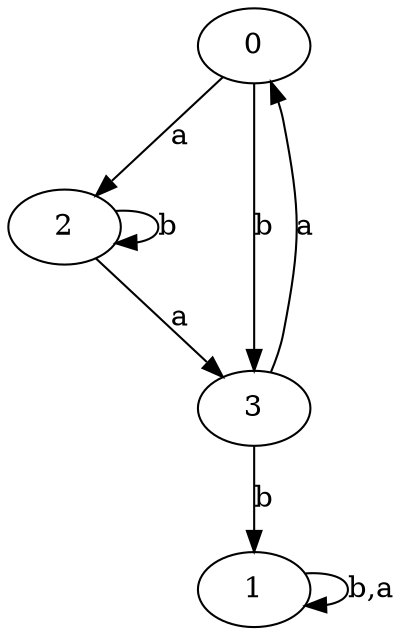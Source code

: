 digraph {
 ranksep=0.5;
 d2tdocpreamble = "\usetikzlibrary{automata}";
 d2tfigpreamble = "\tikzstyle{every state}= [ draw=blue!50,very thick,fill=blue!20]  \tikzstyle{auto}= [fill=white]";
 node [style="state"];
 edge [lblstyle="auto",topath="bend right", len=4  ]
  "0" [label="0",];
  "1" [label="1",];
  "2" [label="2",style = "state, initial"];
  "3" [label="3",style = "state, accepting"];
  "0" -> "2" [label="a"];
  "0" -> "3" [label="b"];
  "1" -> "1" [label="b,a",topath="loop above"];
  "2" -> "2" [label="b",topath="loop above"];
  "2" -> "3" [label="a"];
  "3" -> "0" [label="a"];
  "3" -> "1" [label="b"];
}